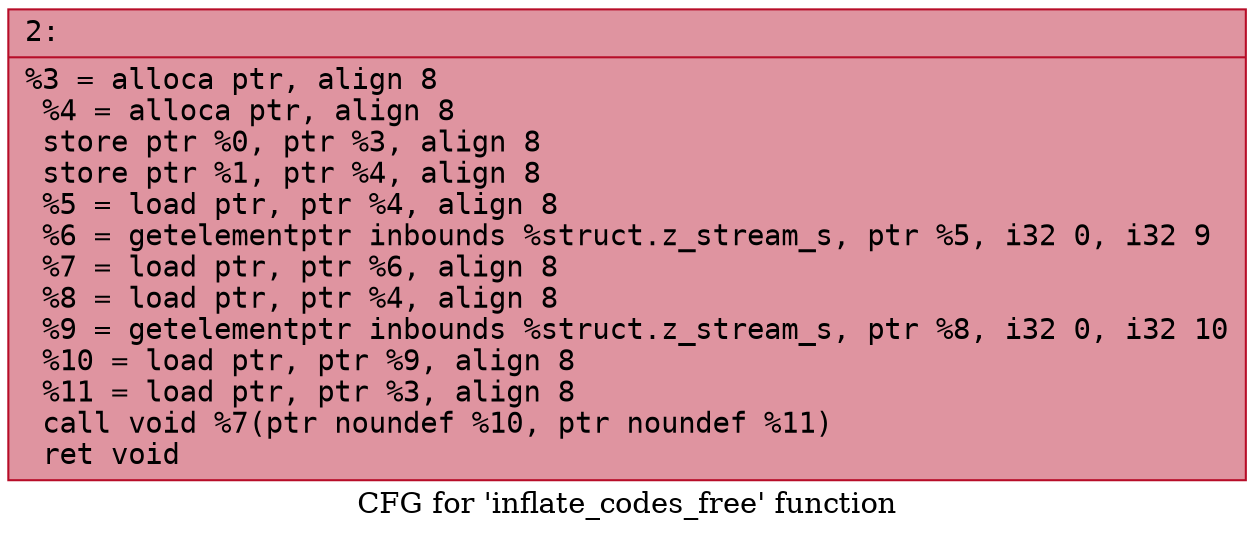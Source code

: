 digraph "CFG for 'inflate_codes_free' function" {
	label="CFG for 'inflate_codes_free' function";

	Node0x6000017285a0 [shape=record,color="#b70d28ff", style=filled, fillcolor="#b70d2870" fontname="Courier",label="{2:\l|  %3 = alloca ptr, align 8\l  %4 = alloca ptr, align 8\l  store ptr %0, ptr %3, align 8\l  store ptr %1, ptr %4, align 8\l  %5 = load ptr, ptr %4, align 8\l  %6 = getelementptr inbounds %struct.z_stream_s, ptr %5, i32 0, i32 9\l  %7 = load ptr, ptr %6, align 8\l  %8 = load ptr, ptr %4, align 8\l  %9 = getelementptr inbounds %struct.z_stream_s, ptr %8, i32 0, i32 10\l  %10 = load ptr, ptr %9, align 8\l  %11 = load ptr, ptr %3, align 8\l  call void %7(ptr noundef %10, ptr noundef %11)\l  ret void\l}"];
}
